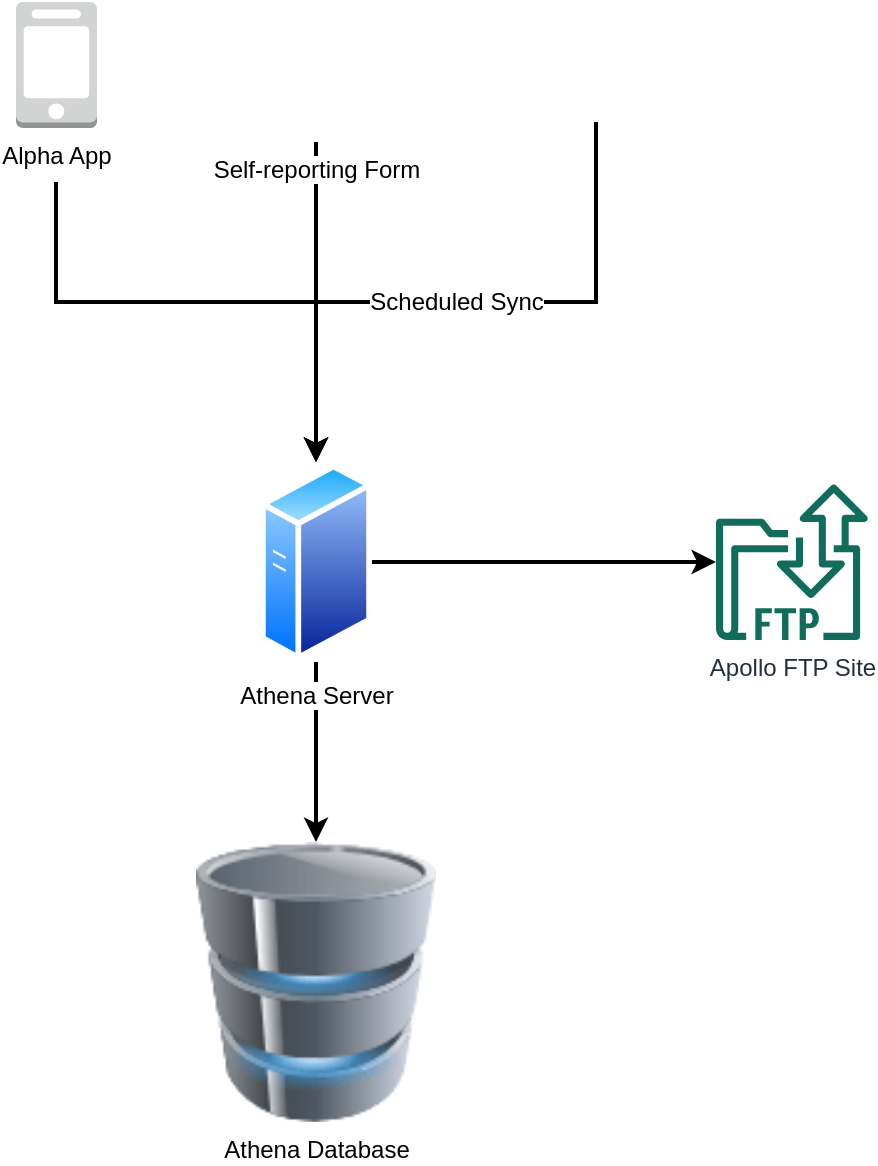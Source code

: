 <mxfile version="26.3.0">
  <diagram id="WI9T0HZ2pTsCkuznbFz-" name="Page-1">
    <mxGraphModel dx="1042" dy="623" grid="1" gridSize="10" guides="1" tooltips="1" connect="1" arrows="1" fold="1" page="1" pageScale="1" pageWidth="1169" pageHeight="827" math="0" shadow="0">
      <root>
        <mxCell id="0" />
        <mxCell id="1" parent="0" />
        <mxCell id="6wiXWDzP_ZQOOk_hHA65-2" value="Athena Database" style="image;html=1;image=img/lib/clip_art/computers/Database_128x128.png" parent="1" vertex="1">
          <mxGeometry x="230" y="460" width="120" height="140" as="geometry" />
        </mxCell>
        <mxCell id="6wiXWDzP_ZQOOk_hHA65-8" style="edgeStyle=orthogonalEdgeStyle;rounded=0;orthogonalLoop=1;jettySize=auto;html=1;exitX=0.5;exitY=1;exitDx=0;exitDy=0;entryX=0.5;entryY=0;entryDx=0;entryDy=0;strokeWidth=2;" parent="1" source="6wiXWDzP_ZQOOk_hHA65-5" target="6wiXWDzP_ZQOOk_hHA65-2" edge="1">
          <mxGeometry relative="1" as="geometry" />
        </mxCell>
        <mxCell id="6wiXWDzP_ZQOOk_hHA65-10" style="edgeStyle=orthogonalEdgeStyle;rounded=0;orthogonalLoop=1;jettySize=auto;html=1;exitX=1;exitY=0.5;exitDx=0;exitDy=0;startArrow=none;startFill=0;strokeWidth=2;" parent="1" source="6wiXWDzP_ZQOOk_hHA65-5" target="33jsqWO7zJBfow-gnC39-2" edge="1">
          <mxGeometry relative="1" as="geometry">
            <mxPoint x="590" y="330" as="targetPoint" />
          </mxGeometry>
        </mxCell>
        <mxCell id="6wiXWDzP_ZQOOk_hHA65-5" value="Athena Server" style="aspect=fixed;perimeter=ellipsePerimeter;html=1;align=center;shadow=0;dashed=0;spacingTop=3;image;image=img/lib/active_directory/generic_server.svg;" parent="1" vertex="1">
          <mxGeometry x="262" y="270" width="56" height="100" as="geometry" />
        </mxCell>
        <mxCell id="33jsqWO7zJBfow-gnC39-2" value="Apollo FTP Site" style="outlineConnect=0;fontColor=#232F3E;gradientColor=none;fillColor=#116D5B;strokeColor=none;dashed=0;verticalLabelPosition=bottom;verticalAlign=top;align=center;html=1;fontSize=12;fontStyle=0;aspect=fixed;shape=mxgraph.aws4.transfer_for_ftp_resource;" parent="1" vertex="1">
          <mxGeometry x="490" y="281" width="76" height="78" as="geometry" />
        </mxCell>
        <mxCell id="33jsqWO7zJBfow-gnC39-6" style="edgeStyle=orthogonalEdgeStyle;rounded=0;orthogonalLoop=1;jettySize=auto;html=1;exitX=0.5;exitY=1;exitDx=0;exitDy=0;entryX=0.5;entryY=0;entryDx=0;entryDy=0;strokeWidth=2;" parent="1" source="33jsqWO7zJBfow-gnC39-4" target="6wiXWDzP_ZQOOk_hHA65-5" edge="1">
          <mxGeometry relative="1" as="geometry">
            <Array as="points">
              <mxPoint x="430" y="190" />
              <mxPoint x="290" y="190" />
            </Array>
          </mxGeometry>
        </mxCell>
        <mxCell id="33jsqWO7zJBfow-gnC39-7" value="Scheduled Sync" style="edgeLabel;html=1;align=center;verticalAlign=middle;resizable=0;points=[];fontSize=12;" parent="33jsqWO7zJBfow-gnC39-6" vertex="1" connectable="0">
          <mxGeometry x="-0.123" relative="1" as="geometry">
            <mxPoint x="-24" as="offset" />
          </mxGeometry>
        </mxCell>
        <mxCell id="33jsqWO7zJBfow-gnC39-4" value="" style="shape=image;html=1;verticalAlign=top;verticalLabelPosition=bottom;labelBackgroundColor=#ffffff;imageAspect=0;aspect=fixed;image=https://cdn4.iconfinder.com/data/icons/logos-brands-5/24/fitbit-128.png" parent="1" vertex="1">
          <mxGeometry x="400" y="40" width="60" height="60" as="geometry" />
        </mxCell>
        <mxCell id="33jsqWO7zJBfow-gnC39-10" style="edgeStyle=orthogonalEdgeStyle;rounded=0;orthogonalLoop=1;jettySize=auto;html=1;exitX=0.5;exitY=1;exitDx=0;exitDy=0;entryX=0.5;entryY=0;entryDx=0;entryDy=0;strokeWidth=2;" parent="1" source="33jsqWO7zJBfow-gnC39-9" target="6wiXWDzP_ZQOOk_hHA65-5" edge="1">
          <mxGeometry relative="1" as="geometry" />
        </mxCell>
        <mxCell id="33jsqWO7zJBfow-gnC39-9" value="Self-reporting Form" style="shape=image;html=1;verticalAlign=top;verticalLabelPosition=bottom;labelBackgroundColor=#ffffff;imageAspect=0;aspect=fixed;image=https://cdn0.iconfinder.com/data/icons/logos-brands-in-colors/128/react-128.png" parent="1" vertex="1">
          <mxGeometry x="257.5" y="45" width="65" height="65" as="geometry" />
        </mxCell>
        <mxCell id="33jsqWO7zJBfow-gnC39-12" style="edgeStyle=orthogonalEdgeStyle;rounded=0;orthogonalLoop=1;jettySize=auto;html=1;entryX=0.5;entryY=0;entryDx=0;entryDy=0;sourcePerimeterSpacing=24;startSize=35;targetPerimeterSpacing=18;endSize=6;strokeWidth=2;" parent="1" target="6wiXWDzP_ZQOOk_hHA65-5" edge="1">
          <mxGeometry relative="1" as="geometry">
            <mxPoint x="160" y="130" as="sourcePoint" />
            <Array as="points">
              <mxPoint x="160" y="190" />
              <mxPoint x="290" y="190" />
            </Array>
          </mxGeometry>
        </mxCell>
        <mxCell id="33jsqWO7zJBfow-gnC39-11" value="Alpha App" style="outlineConnect=0;dashed=0;verticalLabelPosition=bottom;verticalAlign=top;align=center;html=1;shape=mxgraph.aws3.mobile_client;fillColor=#D2D3D3;gradientColor=none;" parent="1" vertex="1">
          <mxGeometry x="140" y="40" width="40.5" height="63" as="geometry" />
        </mxCell>
      </root>
    </mxGraphModel>
  </diagram>
</mxfile>
